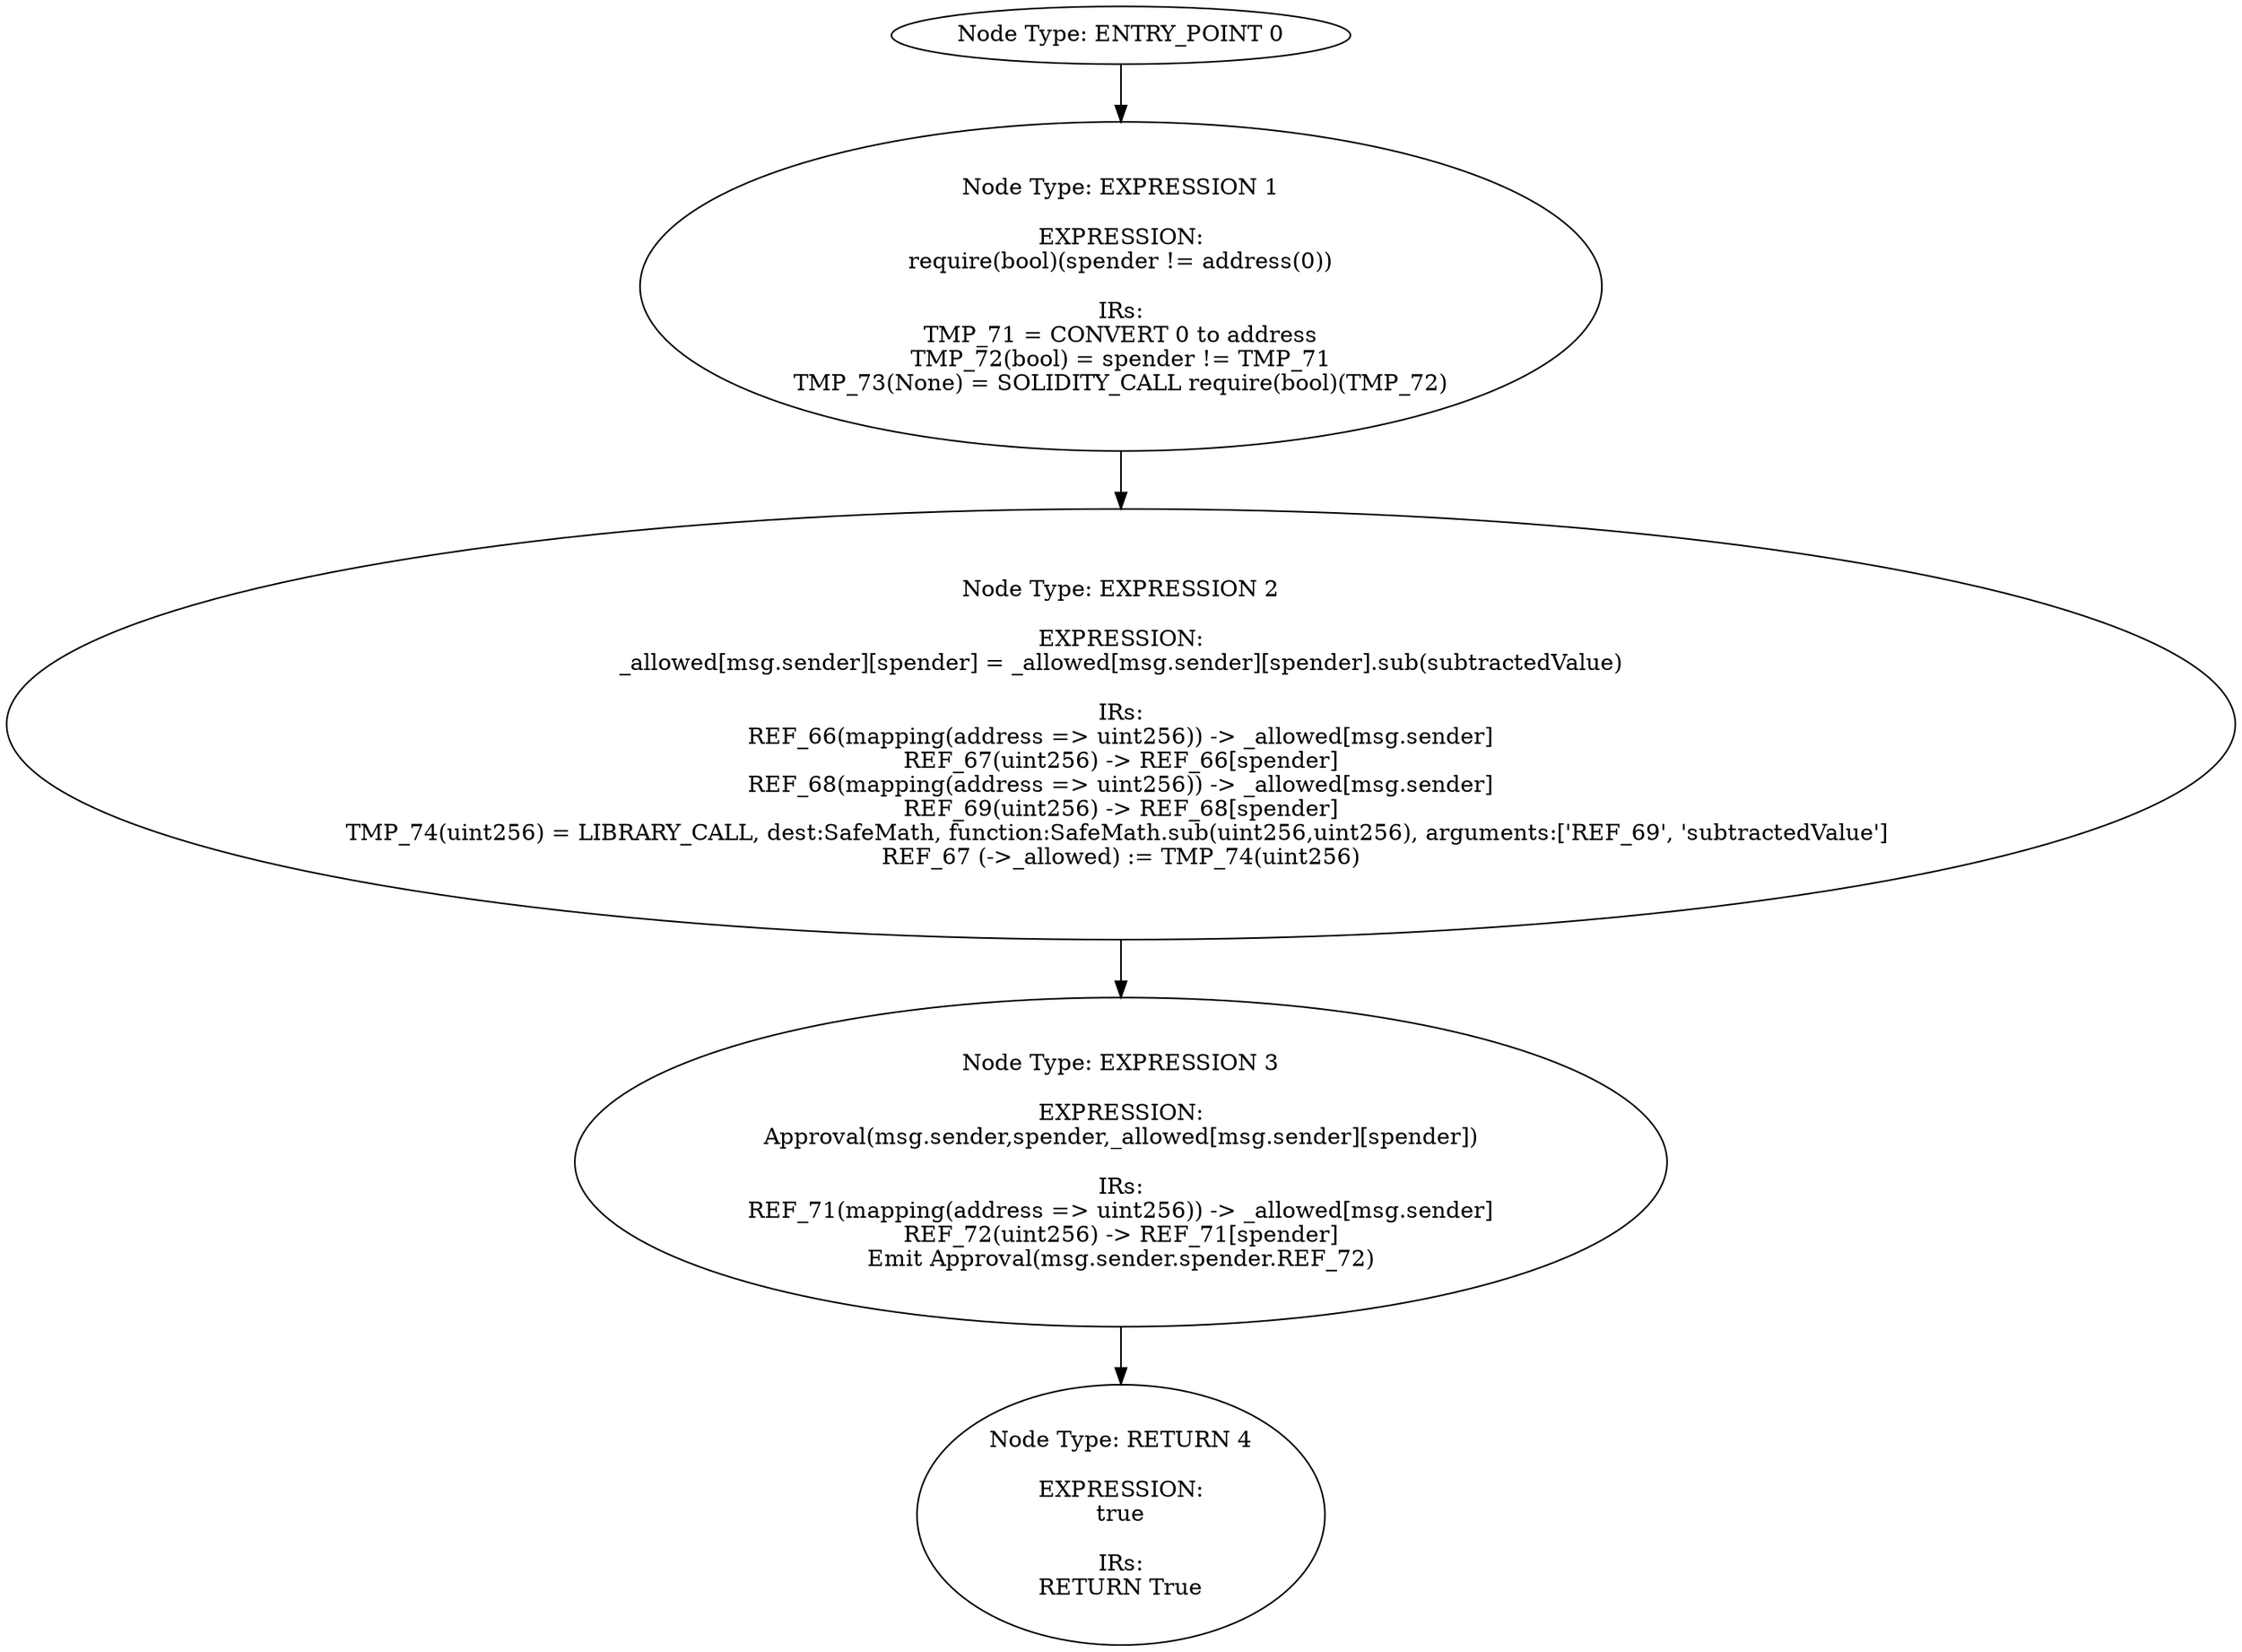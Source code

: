 digraph{
0[label="Node Type: ENTRY_POINT 0
"];
0->1;
1[label="Node Type: EXPRESSION 1

EXPRESSION:
require(bool)(spender != address(0))

IRs:
TMP_71 = CONVERT 0 to address
TMP_72(bool) = spender != TMP_71
TMP_73(None) = SOLIDITY_CALL require(bool)(TMP_72)"];
1->2;
2[label="Node Type: EXPRESSION 2

EXPRESSION:
_allowed[msg.sender][spender] = _allowed[msg.sender][spender].sub(subtractedValue)

IRs:
REF_66(mapping(address => uint256)) -> _allowed[msg.sender]
REF_67(uint256) -> REF_66[spender]
REF_68(mapping(address => uint256)) -> _allowed[msg.sender]
REF_69(uint256) -> REF_68[spender]
TMP_74(uint256) = LIBRARY_CALL, dest:SafeMath, function:SafeMath.sub(uint256,uint256), arguments:['REF_69', 'subtractedValue'] 
REF_67 (->_allowed) := TMP_74(uint256)"];
2->3;
3[label="Node Type: EXPRESSION 3

EXPRESSION:
Approval(msg.sender,spender,_allowed[msg.sender][spender])

IRs:
REF_71(mapping(address => uint256)) -> _allowed[msg.sender]
REF_72(uint256) -> REF_71[spender]
Emit Approval(msg.sender.spender.REF_72)"];
3->4;
4[label="Node Type: RETURN 4

EXPRESSION:
true

IRs:
RETURN True"];
}

